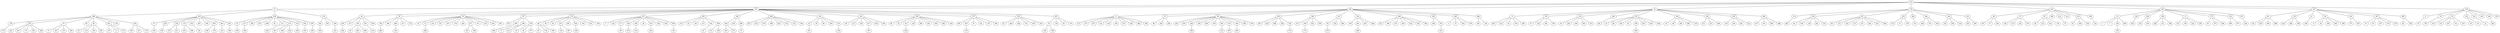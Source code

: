 graph G {
  333;
  27;
  161;
  190;
  40;
  178;
  347;
  383;
  447;
  379;
  288;
  418;
  459;
  110;
  44;
  25;
  32;
  87;
  131;
  257;
  395;
  420;
  489;
  192;
  201;
  300;
  317;
  325;
  467;
  6;
  51;
  98;
  165;
  326;
  331;
  334;
  448;
  230;
  465;
  488;
  9;
  150;
  191;
  262;
  270;
  100;
  220;
  435;
  462;
  114;
  149;
  357;
  251;
  260;
  284;
  349;
  431;
  38;
  57;
  95;
  266;
  223;
  412;
  479;
  380;
  13;
  126;
  306;
  309;
  2;
  173;
  210;
  471;
  81;
  135;
  21;
  90;
  234;
  307;
  495;
  8;
  79;
  174;
  181;
  162;
  185;
  436;
  478;
  139;
  255;
  70;
  94;
  99;
  291;
  335;
  452;
  15;
  228;
  338;
  175;
  252;
  407;
  438;
  491;
  493;
  442;
  35;
  127;
  206;
  355;
  408;
  91;
  111;
  273;
  316;
  454;
  497;
  245;
  365;
  426;
  292;
  371;
  391;
  241;
  263;
  106;
  385;
  466;
  67;
  313;
  14;
  72;
  101;
  141;
  167;
  179;
  244;
  277;
  93;
  319;
  362;
  441;
  276;
  390;
  296;
  359;
  46;
  58;
  82;
  218;
  290;
  328;
  343;
  163;
  184;
  5;
  103;
  117;
  160;
  189;
  26;
  318;
  330;
  283;
  404;
  272;
  43;
  66;
  217;
  302;
  406;
  248;
  433;
  498;
  235;
  253;
  279;
  398;
  453;
  472;
  215;
  382;
  22;
  39;
  80;
  209;
  233;
  49;
  113;
  339;
  417;
  456;
  463;
  86;
  52;
  62;
  225;
  289;
  354;
  460;
  482;
  416;
  169;
  267;
  47;
  85;
  157;
  464;
  42;
  360;
  428;
  327;
  401;
  423;
  19;
  138;
  20;
  78;
  112;
  373;
  475;
  65;
  145;
  148;
  155;
  336;
  388;
  405;
  96;
  445;
  204;
  226;
  256;
  269;
  358;
  400;
  476;
  168;
  310;
  364;
  389;
  434;
  403;
  425;
  499;
  268;
  352;
  271;
  199;
  422;
  444;
  59;
  242;
  386;
  109;
  243;
  457;
  446;
  122;
  188;
  372;
  393;
  430;
  443;
  492;
  348;
  353;
  3;
  31;
  363;
  470;
  301;
  142;
  305;
  323;
  16;
  278;
  481;
  75;
  152;
  281;
  387;
  55;
  250;
  294;
  394;
  414;
  128;
  24;
  88;
  105;
  61;
  108;
  293;
  439;
  449;
  23;
  68;
  180;
  496;
  324;
  211;
  227;
  480;
  120;
  194;
  361;
  421;
  237;
  341;
  366;
  468;
  285;
  92;
  104;
  129;
  202;
  314;
  261;
  311;
  322;
  121;
  231;
  424;
  451;
  494;
  116;
  11;
  195;
  76;
  490;
  351;
  402;
  102;
  304;
  332;
  329;
  487;
  69;
  77;
  303;
  156;
  133;
  232;
  375;
  56;
  213;
  415;
  118;
  37;
  74;
  246;
  254;
  132;
  1;
  7;
  146;
  485;
  203;
  124;
  378;
  282;
  63;
  208;
  123;
  159;
  222;
  259;
  30;
  473;
  384;
  399;
  477;
  320;
  50;
  239;
  458;
  486;
  229;
  186;
  196;
  240;
  4;
  36;
  249;
  280;
  368;
  177;
  427;
  73;
  97;
  337;
  376;
  410;
  83;
  455;
  10;
  374;
  143;
  151;
  207;
  312;
  437;
  29;
  53;
  12;
  381;
  370;
  224;
  247;
  171;
  392;
  396;
  71;
  297;
  137;
  295;
  45;
  119;
  136;
  287;
  107;
  0;
  413;
  356;
  147;
  176;
  236;
  158;
  193;
  411;
  219;
  340;
  60;
  258;
  153;
  214;
  344;
  350;
  166;
  429;
  89;
  308;
  432;
  164;
  419;
  265;
  450;
  321;
  264;
  64;
  483;
  469;
  216;
  286;
  183;
  484;
  48;
  346;
  409;
  17;
  212;
  18;
  34;
  377;
  54;
  134;
  461;
  144;
  397;
  238;
  187;
  274;
  130;
  342;
  28;
  41;
  115;
  369;
  345;
  275;
  33;
  84;
  140;
  197;
  200;
  315;
  182;
  198;
  299;
  125;
  367;
  205;
  170;
  172;
  474;
  298;
  221;
  440;
  154;
   333 -- 27;
   333 -- 161;
   333 -- 190;
   333 -- 40;
   333 -- 178;
   333 -- 347;
   333 -- 383;
   333 -- 447;
   333 -- 379;
   27 -- 288;
   27 -- 418;
   27 -- 459;
   27 -- 110;
   161 -- 44;
   161 -- 25;
   161 -- 32;
   161 -- 87;
   161 -- 131;
   161 -- 257;
   161 -- 395;
   161 -- 420;
   161 -- 489;
   161 -- 192;
   161 -- 201;
   161 -- 300;
   161 -- 317;
   161 -- 325;
   161 -- 467;
   190 -- 6;
   190 -- 51;
   190 -- 98;
   190 -- 165;
   190 -- 326;
   190 -- 331;
   190 -- 334;
   190 -- 448;
   190 -- 230;
   190 -- 465;
   190 -- 488;
   40 -- 9;
   40 -- 150;
   40 -- 191;
   40 -- 262;
   40 -- 270;
   40 -- 100;
   40 -- 220;
   40 -- 435;
   40 -- 462;
   178 -- 114;
   178 -- 149;
   178 -- 357;
   178 -- 251;
   178 -- 260;
   178 -- 284;
   178 -- 349;
   178 -- 431;
   347 -- 38;
   347 -- 57;
   347 -- 95;
   347 -- 266;
   347 -- 223;
   347 -- 412;
   347 -- 479;
   347 -- 380;
   383 -- 13;
   383 -- 126;
   383 -- 306;
   383 -- 309;
   383 -- 2;
   383 -- 173;
   383 -- 210;
   383 -- 471;
   447 -- 81;
   447 -- 135;
   447 -- 21;
   447 -- 90;
   447 -- 234;
   447 -- 307;
   447 -- 495;
   379 -- 8;
   379 -- 79;
   379 -- 174;
   379 -- 181;
   379 -- 162;
   379 -- 185;
   379 -- 436;
   379 -- 478;
   288 -- 139;
   288 -- 255;
   288 -- 70;
   288 -- 94;
   288 -- 99;
   288 -- 291;
   288 -- 335;
   288 -- 452;
   418 -- 15;
   418 -- 228;
   418 -- 338;
   418 -- 175;
   418 -- 252;
   418 -- 407;
   418 -- 438;
   418 -- 491;
   418 -- 493;
   418 -- 442;
   459 -- 35;
   459 -- 127;
   459 -- 206;
   459 -- 355;
   459 -- 408;
   459 -- 91;
   459 -- 111;
   459 -- 273;
   459 -- 316;
   459 -- 454;
   459 -- 497;
   110 -- 245;
   110 -- 365;
   110 -- 426;
   44 -- 292;
   44 -- 371;
   44 -- 391;
   44 -- 241;
   44 -- 263;
   25 -- 106;
   25 -- 385;
   25 -- 466;
   25 -- 67;
   25 -- 313;
   32 -- 14;
   32 -- 72;
   32 -- 101;
   32 -- 141;
   32 -- 167;
   32 -- 179;
   32 -- 244;
   32 -- 277;
   32 -- 93;
   32 -- 319;
   32 -- 362;
   32 -- 441;
   87 -- 276;
   87 -- 390;
   87 -- 296;
   87 -- 359;
   131 -- 46;
   131 -- 58;
   131 -- 82;
   131 -- 218;
   131 -- 290;
   131 -- 328;
   131 -- 343;
   131 -- 163;
   131 -- 184;
   257 -- 5;
   257 -- 103;
   257 -- 117;
   257 -- 160;
   257 -- 189;
   257 -- 26;
   257 -- 318;
   257 -- 330;
   257 -- 283;
   257 -- 404;
   395 -- 272;
   395 -- 43;
   395 -- 66;
   395 -- 217;
   395 -- 302;
   395 -- 406;
   420 -- 248;
   420 -- 433;
   420 -- 498;
   489 -- 235;
   489 -- 253;
   489 -- 279;
   489 -- 398;
   489 -- 453;
   489 -- 472;
   489 -- 215;
   489 -- 382;
   192 -- 22;
   192 -- 39;
   192 -- 80;
   192 -- 209;
   192 -- 233;
   201 -- 49;
   201 -- 113;
   201 -- 339;
   201 -- 417;
   201 -- 456;
   201 -- 463;
   300 -- 86;
   300 -- 52;
   300 -- 62;
   300 -- 225;
   300 -- 289;
   300 -- 354;
   300 -- 460;
   300 -- 482;
   300 -- 416;
   317 -- 169;
   317 -- 267;
   317 -- 47;
   317 -- 85;
   317 -- 157;
   317 -- 464;
   325 -- 42;
   325 -- 360;
   325 -- 428;
   325 -- 327;
   325 -- 401;
   325 -- 423;
   467 -- 19;
   467 -- 138;
   467 -- 20;
   467 -- 78;
   6 -- 112;
   6 -- 373;
   6 -- 475;
   6 -- 65;
   6 -- 145;
   6 -- 148;
   6 -- 155;
   6 -- 336;
   6 -- 388;
   6 -- 405;
   51 -- 96;
   51 -- 445;
   51 -- 204;
   98 -- 226;
   98 -- 256;
   98 -- 269;
   98 -- 358;
   98 -- 400;
   98 -- 476;
   98 -- 168;
   98 -- 310;
   98 -- 364;
   98 -- 389;
   98 -- 434;
   165 -- 403;
   165 -- 425;
   165 -- 499;
   165 -- 268;
   165 -- 352;
   326 -- 271;
   326 -- 199;
   326 -- 422;
   326 -- 444;
   331 -- 59;
   331 -- 242;
   331 -- 386;
   334 -- 109;
   334 -- 243;
   334 -- 457;
   334 -- 446;
   448 -- 122;
   448 -- 188;
   448 -- 372;
   448 -- 393;
   448 -- 430;
   448 -- 443;
   448 -- 492;
   230 -- 348;
   230 -- 353;
   465 -- 3;
   465 -- 31;
   465 -- 363;
   465 -- 470;
   488 -- 301;
   488 -- 142;
   9 -- 305;
   9 -- 323;
   9 -- 16;
   9 -- 278;
   9 -- 481;
   150 -- 75;
   150 -- 152;
   150 -- 281;
   150 -- 387;
   191 -- 55;
   191 -- 250;
   191 -- 294;
   191 -- 394;
   191 -- 414;
   262 -- 128;
   270 -- 24;
   270 -- 88;
   270 -- 105;
   270 -- 61;
   270 -- 108;
   270 -- 293;
   270 -- 439;
   270 -- 449;
   100 -- 23;
   100 -- 68;
   100 -- 180;
   100 -- 496;
   100 -- 324;
   220 -- 211;
   220 -- 227;
   220 -- 480;
   435 -- 120;
   435 -- 194;
   435 -- 361;
   435 -- 421;
   462 -- 237;
   462 -- 341;
   462 -- 366;
   462 -- 468;
   114 -- 285;
   149 -- 92;
   149 -- 104;
   149 -- 129;
   149 -- 202;
   149 -- 314;
   357 -- 261;
   357 -- 311;
   357 -- 322;
   357 -- 121;
   357 -- 231;
   357 -- 424;
   357 -- 451;
   357 -- 494;
   251 -- 116;
   251 -- 11;
   251 -- 195;
   260 -- 76;
   284 -- 490;
   284 -- 351;
   284 -- 402;
   349 -- 102;
   349 -- 304;
   349 -- 332;
   431 -- 329;
   431 -- 487;
   38 -- 69;
   38 -- 77;
   38 -- 303;
   57 -- 156;
   57 -- 133;
   57 -- 232;
   57 -- 375;
   95 -- 56;
   95 -- 213;
   95 -- 415;
   95 -- 118;
   223 -- 37;
   479 -- 74;
   479 -- 246;
   479 -- 254;
   380 -- 132;
   13 -- 1;
   13 -- 7;
   13 -- 146;
   13 -- 485;
   126 -- 203;
   306 -- 124;
   306 -- 378;
   309 -- 282;
   309 -- 63;
   309 -- 208;
   2 -- 123;
   2 -- 159;
   2 -- 222;
   2 -- 259;
   173 -- 30;
   173 -- 473;
   173 -- 384;
   210 -- 399;
   210 -- 477;
   471 -- 320;
   81 -- 50;
   81 -- 239;
   81 -- 458;
   81 -- 486;
   135 -- 229;
   135 -- 186;
   135 -- 196;
   21 -- 240;
   90 -- 4;
   90 -- 36;
   90 -- 249;
   90 -- 280;
   90 -- 368;
   234 -- 177;
   234 -- 427;
   307 -- 73;
   307 -- 97;
   307 -- 337;
   307 -- 376;
   307 -- 410;
   495 -- 83;
   495 -- 455;
   8 -- 10;
   79 -- 374;
   174 -- 143;
   174 -- 151;
   174 -- 207;
   174 -- 312;
   174 -- 437;
   181 -- 29;
   181 -- 53;
   162 -- 12;
   436 -- 381;
   139 -- 370;
   255 -- 224;
   255 -- 247;
   255 -- 171;
   255 -- 392;
   255 -- 396;
   70 -- 71;
   70 -- 297;
   70 -- 137;
   70 -- 295;
   99 -- 45;
   99 -- 119;
   99 -- 136;
   99 -- 287;
   291 -- 107;
   291 -- 0;
   291 -- 413;
   452 -- 356;
   452 -- 147;
   452 -- 176;
   15 -- 236;
   228 -- 158;
   338 -- 193;
   338 -- 411;
   175 -- 219;
   175 -- 340;
   252 -- 60;
   491 -- 258;
   491 -- 153;
   493 -- 214;
   442 -- 344;
   35 -- 350;
   127 -- 166;
   111 -- 429;
   273 -- 89;
   273 -- 308;
   273 -- 432;
   316 -- 164;
   454 -- 419;
   497 -- 265;
   245 -- 450;
   426 -- 321;
   292 -- 264;
   391 -- 64;
   391 -- 483;
   391 -- 469;
   241 -- 216;
   106 -- 286;
   466 -- 183;
   72 -- 484;
   277 -- 48;
   277 -- 346;
   390 -- 409;
   296 -- 17;
   296 -- 212;
   359 -- 18;
   359 -- 34;
   359 -- 377;
   46 -- 54;
   46 -- 134;
   46 -- 461;
   218 -- 144;
   218 -- 397;
   328 -- 238;
   117 -- 187;
   160 -- 274;
   189 -- 130;
   318 -- 342;
   404 -- 28;
   302 -- 41;
   406 -- 115;
   406 -- 369;
   248 -- 345;
   248 -- 275;
   498 -- 33;
   22 -- 84;
   233 -- 140;
   417 -- 197;
   62 -- 200;
   267 -- 315;
   19 -- 182;
   19 -- 198;
   269 -- 299;
   168 -- 125;
   310 -- 367;
   364 -- 205;
   352 -- 170;
   199 -- 172;
   59 -- 474;
   243 -- 298;
   353 -- 221;
   108 -- 440;
   146 -- 154;
}

